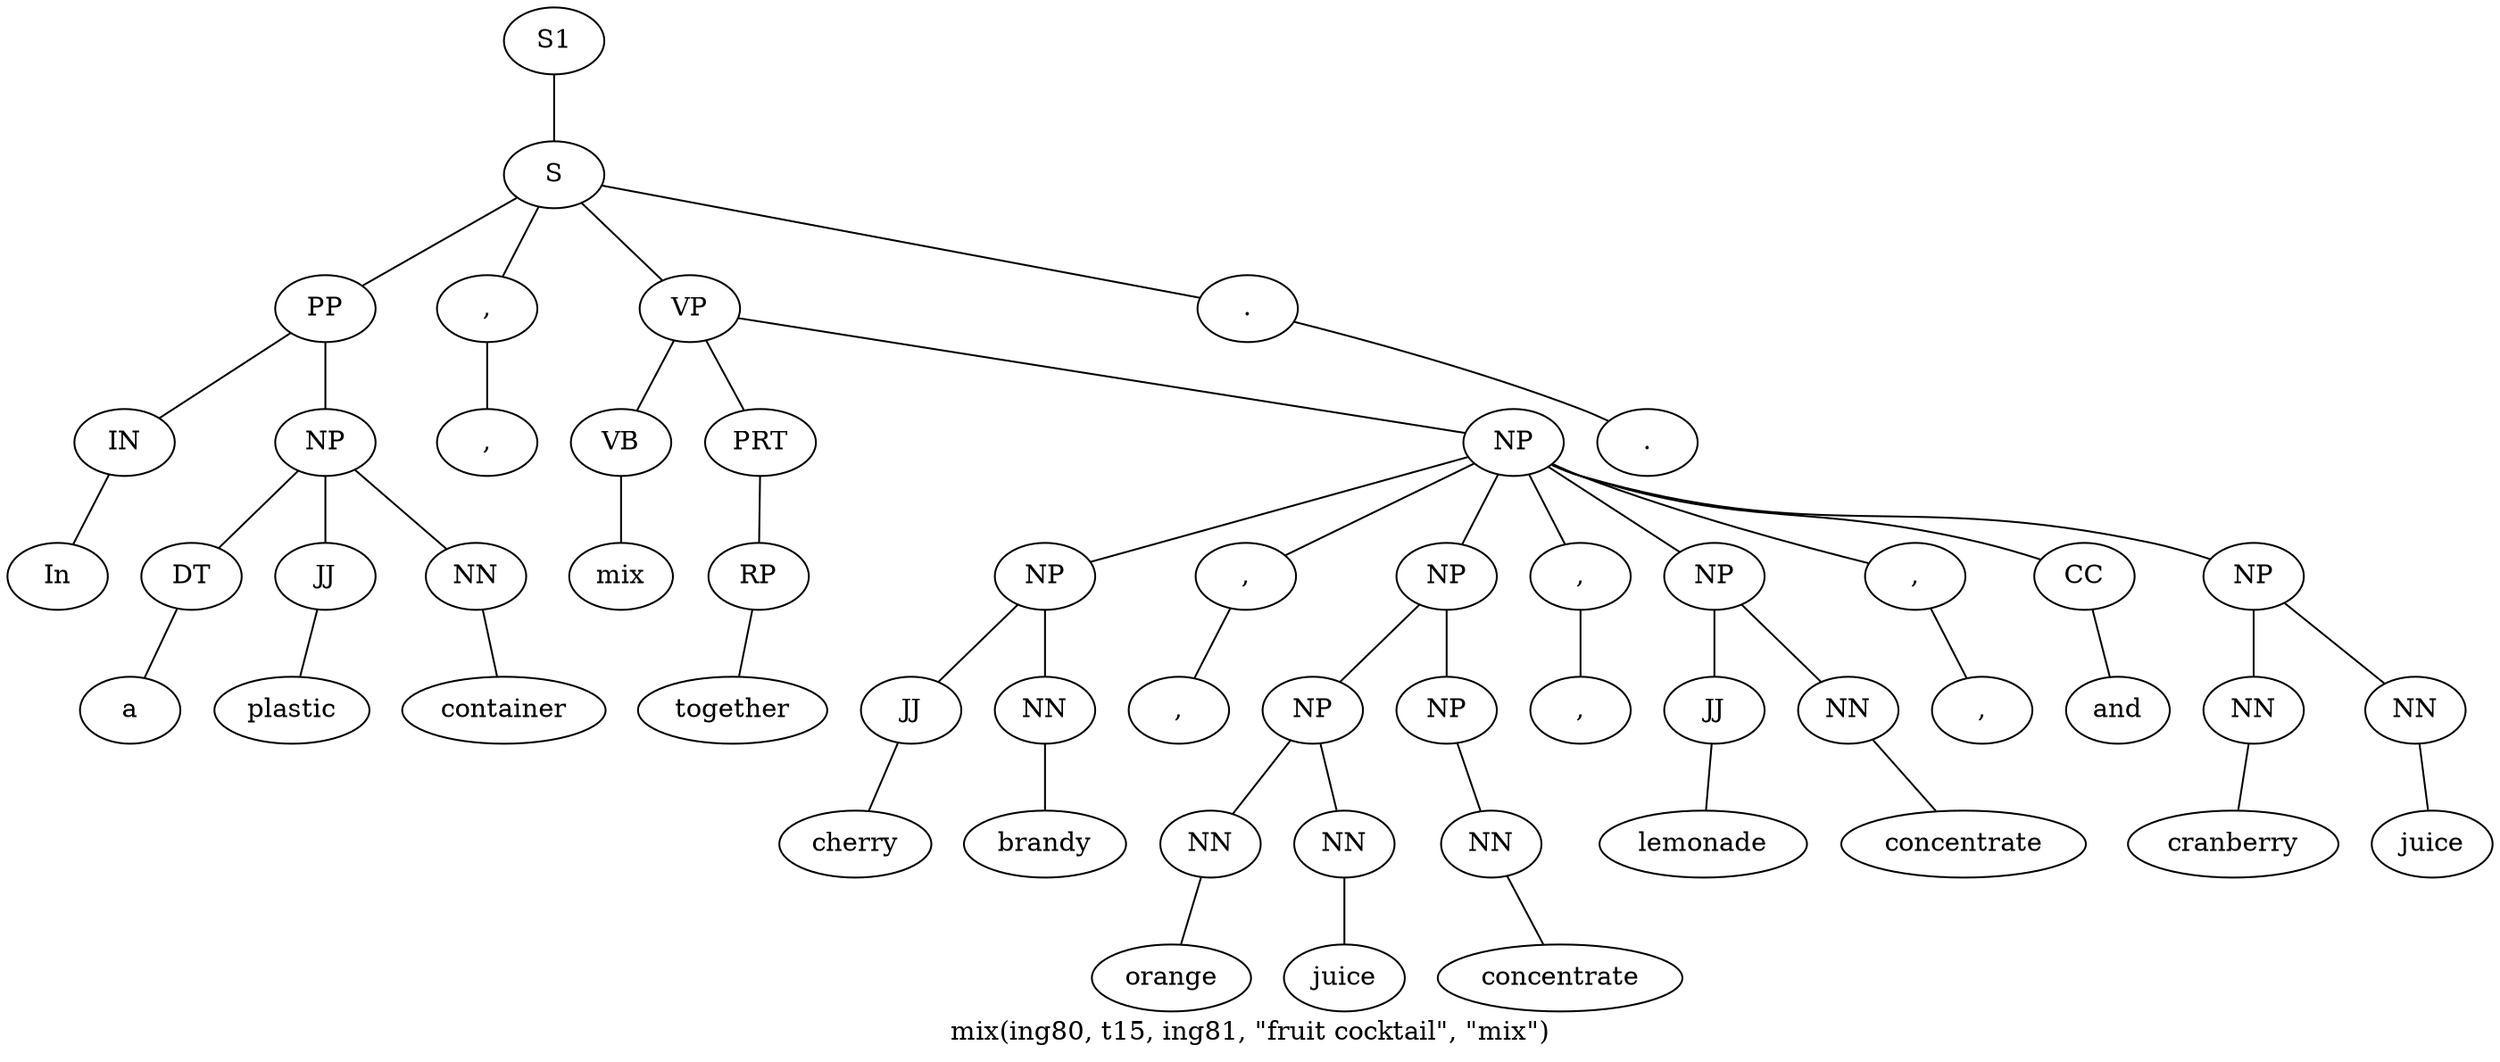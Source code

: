 graph SyntaxGraph {
	label = "mix(ing80, t15, ing81, \"fruit cocktail\", \"mix\")";
	Node0 [label="S1"];
	Node1 [label="S"];
	Node2 [label="PP"];
	Node3 [label="IN"];
	Node4 [label="In"];
	Node5 [label="NP"];
	Node6 [label="DT"];
	Node7 [label="a"];
	Node8 [label="JJ"];
	Node9 [label="plastic"];
	Node10 [label="NN"];
	Node11 [label="container"];
	Node12 [label=","];
	Node13 [label=","];
	Node14 [label="VP"];
	Node15 [label="VB"];
	Node16 [label="mix"];
	Node17 [label="PRT"];
	Node18 [label="RP"];
	Node19 [label="together"];
	Node20 [label="NP"];
	Node21 [label="NP"];
	Node22 [label="JJ"];
	Node23 [label="cherry"];
	Node24 [label="NN"];
	Node25 [label="brandy"];
	Node26 [label=","];
	Node27 [label=","];
	Node28 [label="NP"];
	Node29 [label="NP"];
	Node30 [label="NN"];
	Node31 [label="orange"];
	Node32 [label="NN"];
	Node33 [label="juice"];
	Node34 [label="NP"];
	Node35 [label="NN"];
	Node36 [label="concentrate"];
	Node37 [label=","];
	Node38 [label=","];
	Node39 [label="NP"];
	Node40 [label="JJ"];
	Node41 [label="lemonade"];
	Node42 [label="NN"];
	Node43 [label="concentrate"];
	Node44 [label=","];
	Node45 [label=","];
	Node46 [label="CC"];
	Node47 [label="and"];
	Node48 [label="NP"];
	Node49 [label="NN"];
	Node50 [label="cranberry"];
	Node51 [label="NN"];
	Node52 [label="juice"];
	Node53 [label="."];
	Node54 [label="."];

	Node0 -- Node1;
	Node1 -- Node2;
	Node1 -- Node12;
	Node1 -- Node14;
	Node1 -- Node53;
	Node2 -- Node3;
	Node2 -- Node5;
	Node3 -- Node4;
	Node5 -- Node6;
	Node5 -- Node8;
	Node5 -- Node10;
	Node6 -- Node7;
	Node8 -- Node9;
	Node10 -- Node11;
	Node12 -- Node13;
	Node14 -- Node15;
	Node14 -- Node17;
	Node14 -- Node20;
	Node15 -- Node16;
	Node17 -- Node18;
	Node18 -- Node19;
	Node20 -- Node21;
	Node20 -- Node26;
	Node20 -- Node28;
	Node20 -- Node37;
	Node20 -- Node39;
	Node20 -- Node44;
	Node20 -- Node46;
	Node20 -- Node48;
	Node21 -- Node22;
	Node21 -- Node24;
	Node22 -- Node23;
	Node24 -- Node25;
	Node26 -- Node27;
	Node28 -- Node29;
	Node28 -- Node34;
	Node29 -- Node30;
	Node29 -- Node32;
	Node30 -- Node31;
	Node32 -- Node33;
	Node34 -- Node35;
	Node35 -- Node36;
	Node37 -- Node38;
	Node39 -- Node40;
	Node39 -- Node42;
	Node40 -- Node41;
	Node42 -- Node43;
	Node44 -- Node45;
	Node46 -- Node47;
	Node48 -- Node49;
	Node48 -- Node51;
	Node49 -- Node50;
	Node51 -- Node52;
	Node53 -- Node54;
}